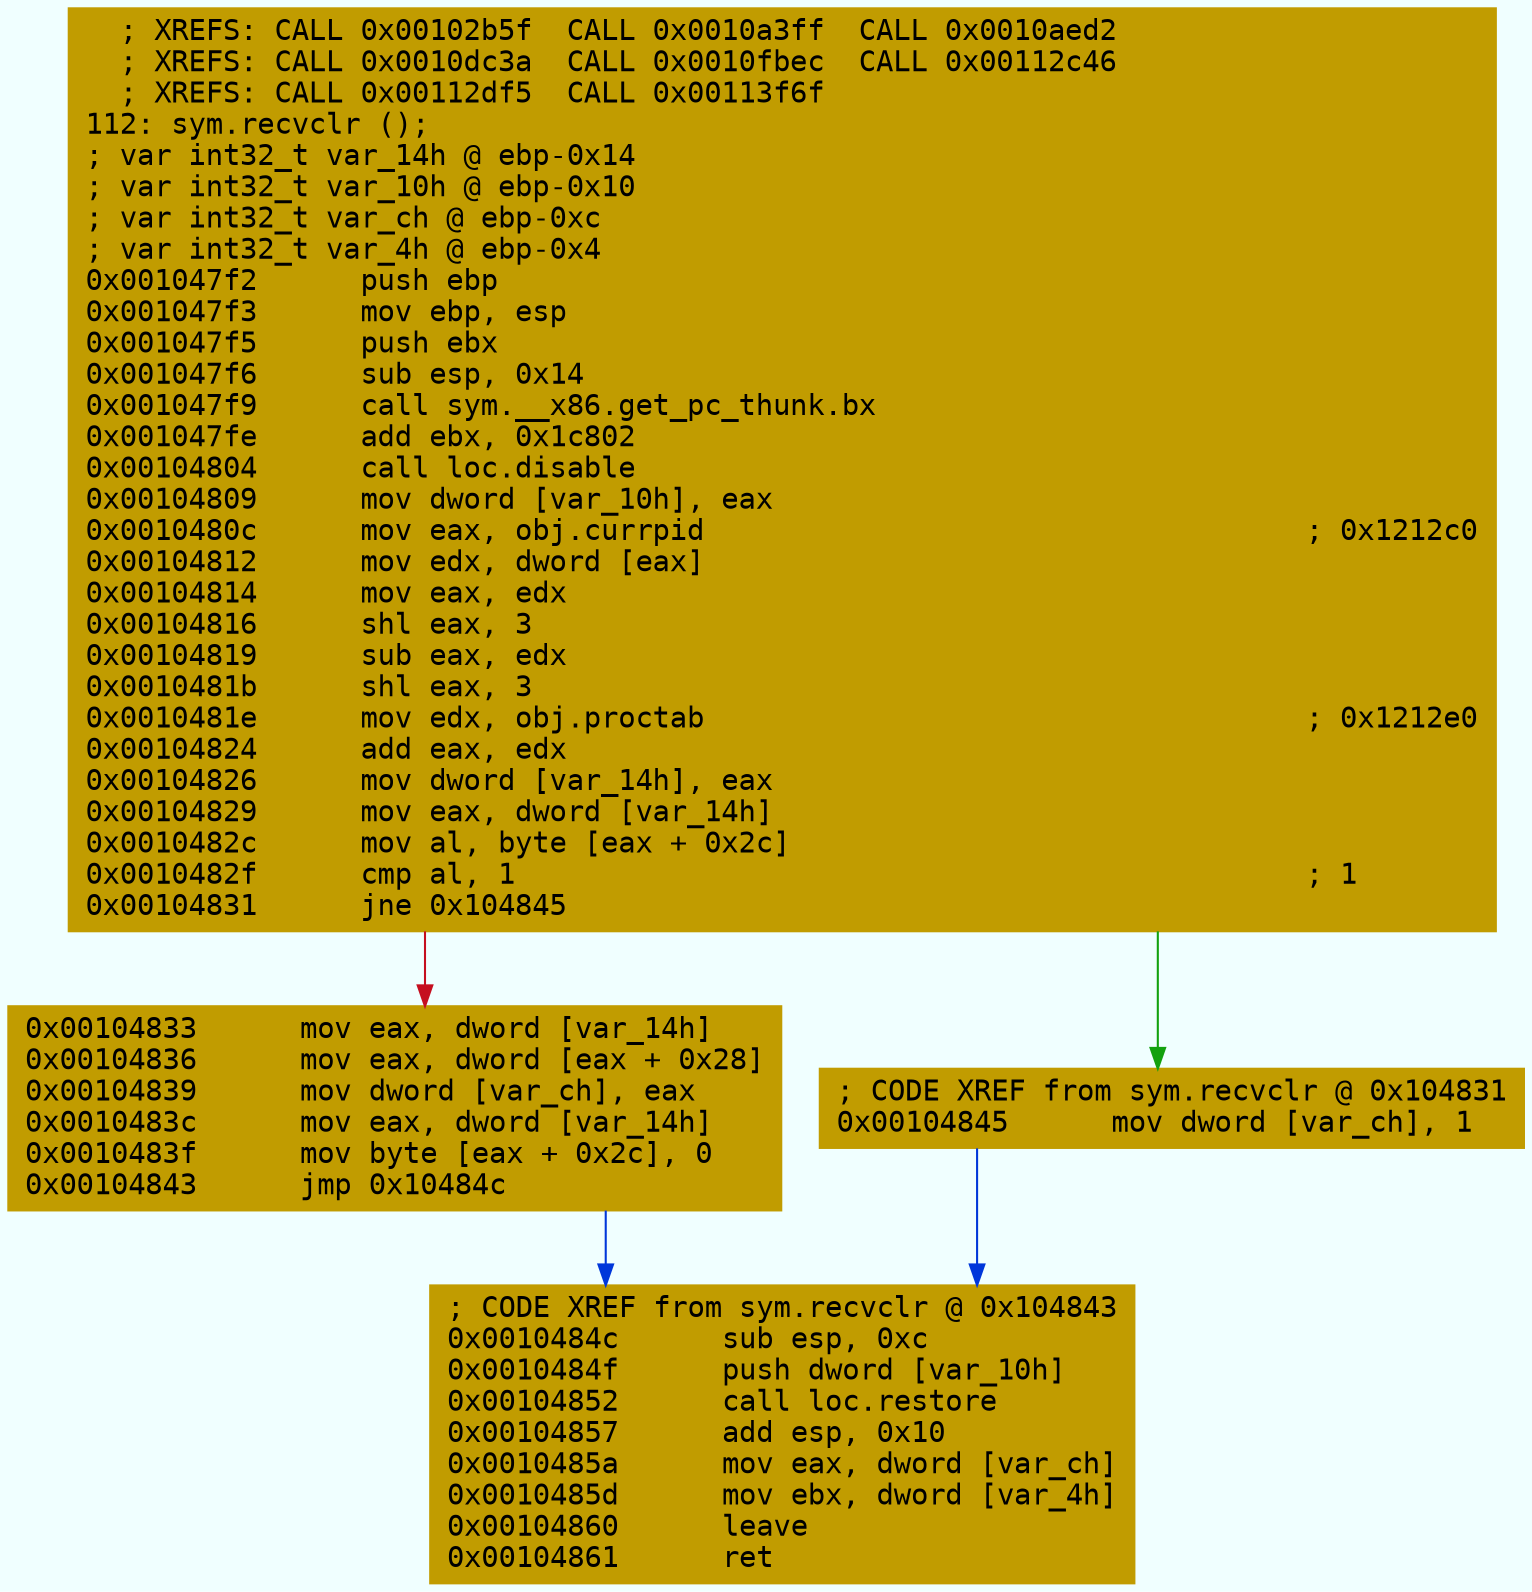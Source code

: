 digraph code {
	graph [bgcolor=azure fontsize=8 fontname="Courier" splines="ortho"];
	node [fillcolor=gray style=filled shape=box];
	edge [arrowhead="normal"];
	"0x001047f2" [URL="sym.recvclr/0x001047f2", fillcolor="#c19c00",color="#c19c00", fontname="Courier",label="  ; XREFS: CALL 0x00102b5f  CALL 0x0010a3ff  CALL 0x0010aed2  \l  ; XREFS: CALL 0x0010dc3a  CALL 0x0010fbec  CALL 0x00112c46  \l  ; XREFS: CALL 0x00112df5  CALL 0x00113f6f  \l112: sym.recvclr ();\l; var int32_t var_14h @ ebp-0x14\l; var int32_t var_10h @ ebp-0x10\l; var int32_t var_ch @ ebp-0xc\l; var int32_t var_4h @ ebp-0x4\l0x001047f2      push ebp\l0x001047f3      mov ebp, esp\l0x001047f5      push ebx\l0x001047f6      sub esp, 0x14\l0x001047f9      call sym.__x86.get_pc_thunk.bx\l0x001047fe      add ebx, 0x1c802\l0x00104804      call loc.disable\l0x00104809      mov dword [var_10h], eax\l0x0010480c      mov eax, obj.currpid                                   ; 0x1212c0\l0x00104812      mov edx, dword [eax]\l0x00104814      mov eax, edx\l0x00104816      shl eax, 3\l0x00104819      sub eax, edx\l0x0010481b      shl eax, 3\l0x0010481e      mov edx, obj.proctab                                   ; 0x1212e0\l0x00104824      add eax, edx\l0x00104826      mov dword [var_14h], eax\l0x00104829      mov eax, dword [var_14h]\l0x0010482c      mov al, byte [eax + 0x2c]\l0x0010482f      cmp al, 1                                              ; 1\l0x00104831      jne 0x104845\l"]
	"0x00104833" [URL="sym.recvclr/0x00104833", fillcolor="#c19c00",color="#c19c00", fontname="Courier",label="0x00104833      mov eax, dword [var_14h]\l0x00104836      mov eax, dword [eax + 0x28]\l0x00104839      mov dword [var_ch], eax\l0x0010483c      mov eax, dword [var_14h]\l0x0010483f      mov byte [eax + 0x2c], 0\l0x00104843      jmp 0x10484c\l"]
	"0x00104845" [URL="sym.recvclr/0x00104845", fillcolor="#c19c00",color="#c19c00", fontname="Courier",label="; CODE XREF from sym.recvclr @ 0x104831\l0x00104845      mov dword [var_ch], 1\l"]
	"0x0010484c" [URL="sym.recvclr/0x0010484c", fillcolor="#c19c00",color="#c19c00", fontname="Courier",label="; CODE XREF from sym.recvclr @ 0x104843\l0x0010484c      sub esp, 0xc\l0x0010484f      push dword [var_10h]\l0x00104852      call loc.restore\l0x00104857      add esp, 0x10\l0x0010485a      mov eax, dword [var_ch]\l0x0010485d      mov ebx, dword [var_4h]\l0x00104860      leave\l0x00104861      ret\l"]
        "0x001047f2" -> "0x00104845" [color="#13a10e"];
        "0x001047f2" -> "0x00104833" [color="#c50f1f"];
        "0x00104833" -> "0x0010484c" [color="#0037da"];
        "0x00104845" -> "0x0010484c" [color="#0037da"];
}
